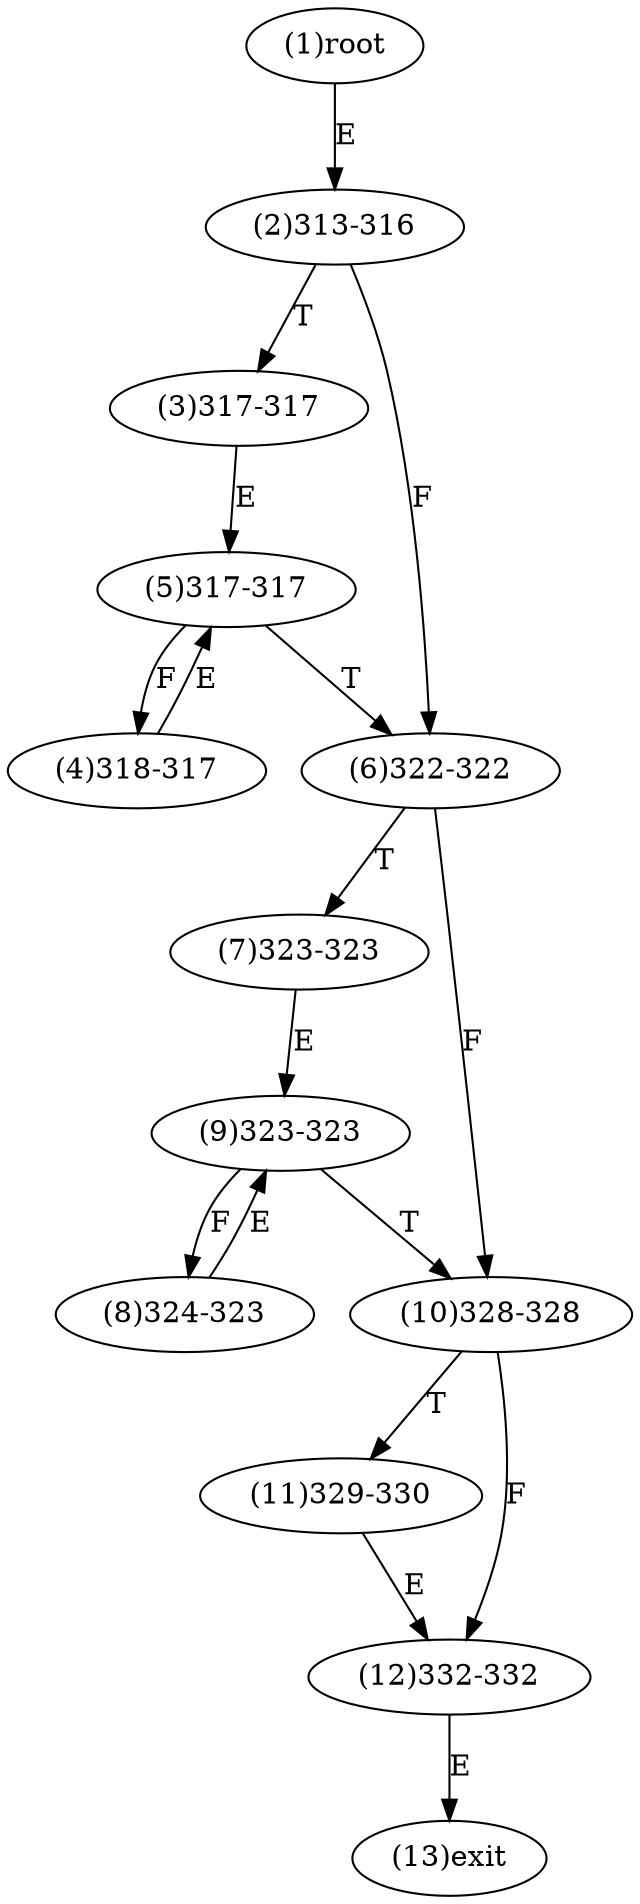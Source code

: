 digraph "" { 
1[ label="(1)root"];
2[ label="(2)313-316"];
3[ label="(3)317-317"];
4[ label="(4)318-317"];
5[ label="(5)317-317"];
6[ label="(6)322-322"];
7[ label="(7)323-323"];
8[ label="(8)324-323"];
9[ label="(9)323-323"];
10[ label="(10)328-328"];
11[ label="(11)329-330"];
12[ label="(12)332-332"];
13[ label="(13)exit"];
1->2[ label="E"];
2->6[ label="F"];
2->3[ label="T"];
3->5[ label="E"];
4->5[ label="E"];
5->4[ label="F"];
5->6[ label="T"];
6->10[ label="F"];
6->7[ label="T"];
7->9[ label="E"];
8->9[ label="E"];
9->8[ label="F"];
9->10[ label="T"];
10->12[ label="F"];
10->11[ label="T"];
11->12[ label="E"];
12->13[ label="E"];
}